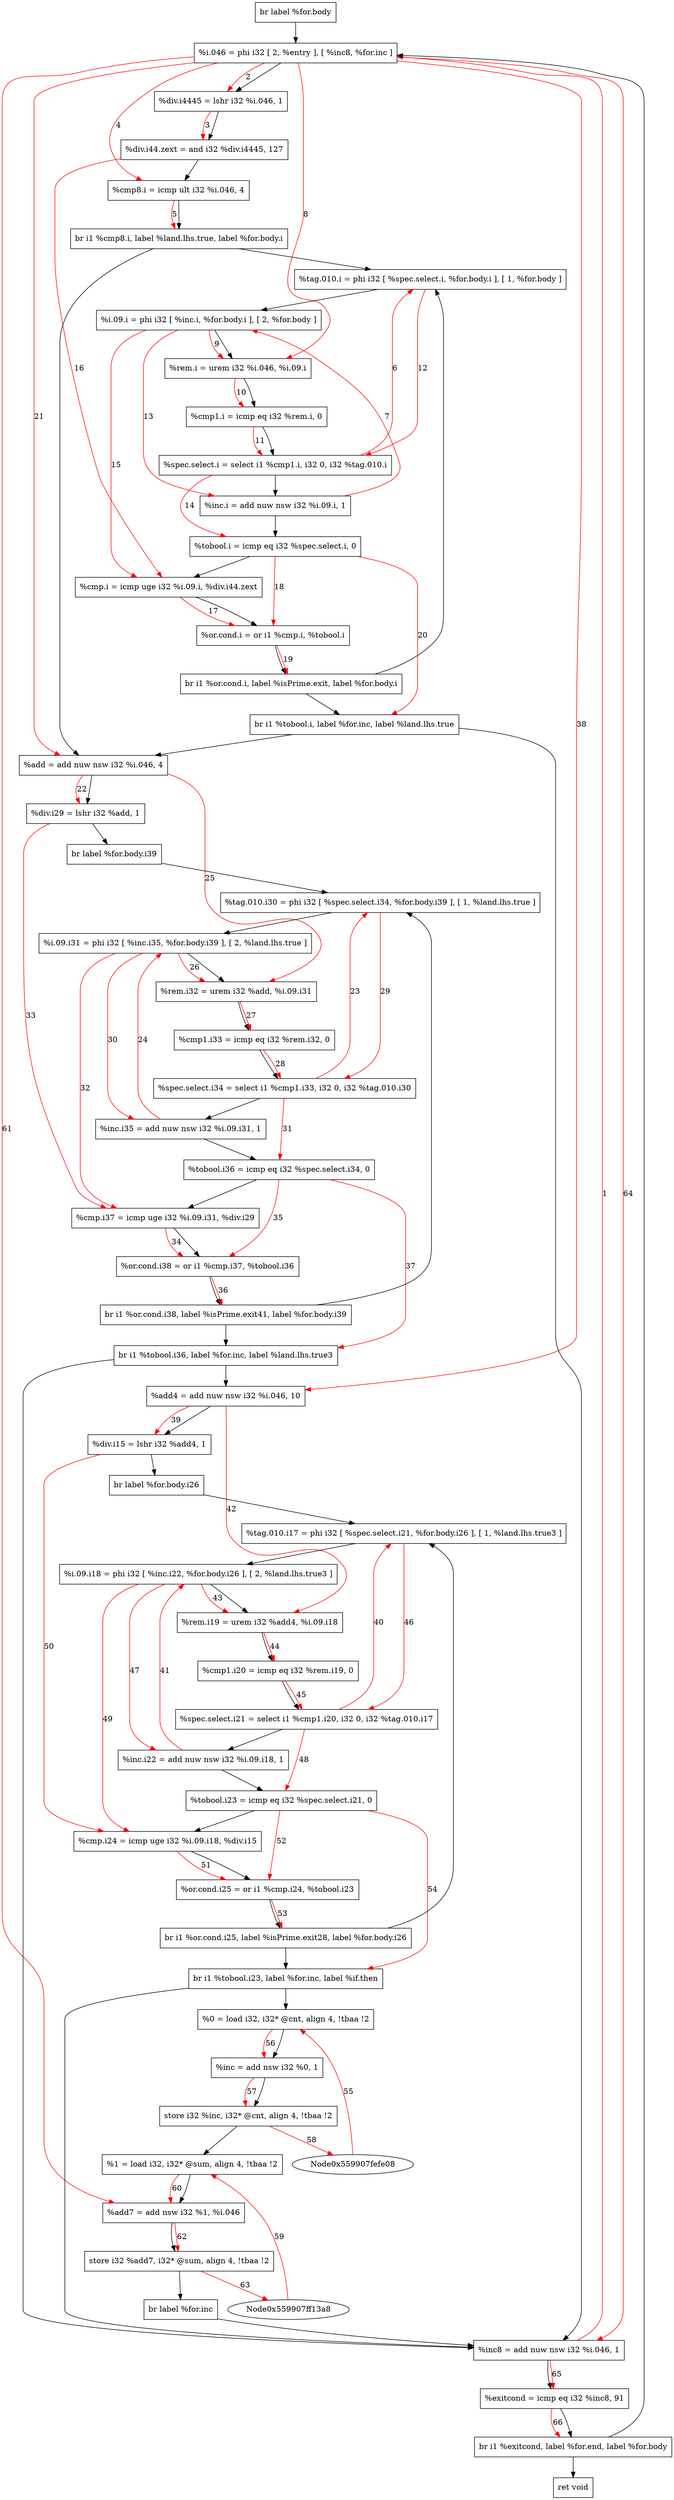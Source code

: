 digraph "CDFG for'func' function" {
	Node0x559907ff2348[shape=record, label="  br label %for.body"]
	Node0x559907ff2f58[shape=record, label="  %i.046 = phi i32 [ 2, %entry ], [ %inc8, %for.inc ]"]
	Node0x559907ff3040[shape=record, label="  %div.i4445 = lshr i32 %i.046, 1"]
	Node0x559907ff3110[shape=record, label="  %div.i44.zext = and i32 %div.i4445, 127"]
	Node0x559907ff31b0[shape=record, label="  %cmp8.i = icmp ult i32 %i.046, 4"]
	Node0x559907f85468[shape=record, label="  br i1 %cmp8.i, label %land.lhs.true, label %for.body.i"]
	Node0x559907ff3438[shape=record, label="  %tag.010.i = phi i32 [ %spec.select.i, %for.body.i ], [ 1, %for.body ]"]
	Node0x559907ff35b8[shape=record, label="  %i.09.i = phi i32 [ %inc.i, %for.body.i ], [ 2, %for.body ]"]
	Node0x559907ff36a0[shape=record, label="  %rem.i = urem i32 %i.046, %i.09.i"]
	Node0x559907ff3730[shape=record, label="  %cmp1.i = icmp eq i32 %rem.i, 0"]
	Node0x559907f85588[shape=record, label="  %spec.select.i = select i1 %cmp1.i, i32 0, i32 %tag.010.i"]
	Node0x559907ff3960[shape=record, label="  %inc.i = add nuw nsw i32 %i.09.i, 1"]
	Node0x559907ff39d0[shape=record, label="  %tobool.i = icmp eq i32 %spec.select.i, 0"]
	Node0x559907ff3a40[shape=record, label="  %cmp.i = icmp uge i32 %i.09.i, %div.i44.zext"]
	Node0x559907ff3ad0[shape=record, label="  %or.cond.i = or i1 %cmp.i, %tobool.i"]
	Node0x559907ff3bd8[shape=record, label="  br i1 %or.cond.i, label %isPrime.exit, label %for.body.i"]
	Node0x559907ff3c68[shape=record, label="  br i1 %tobool.i, label %for.inc, label %land.lhs.true"]
	Node0x559907ff3ce0[shape=record, label="  %add = add nuw nsw i32 %i.046, 4"]
	Node0x559907ff3d70[shape=record, label="  %div.i29 = lshr i32 %add, 1"]
	Node0x559907ff3568[shape=record, label="  br label %for.body.i39"]
	Node0x559907ff3eb8[shape=record, label="  %tag.010.i30 = phi i32 [ %spec.select.i34, %for.body.i39 ], [ 1, %land.lhs.true ]"]
	Node0x559907ff47e8[shape=record, label="  %i.09.i31 = phi i32 [ %inc.i35, %for.body.i39 ], [ 2, %land.lhs.true ]"]
	Node0x559907ff48e0[shape=record, label="  %rem.i32 = urem i32 %add, %i.09.i31"]
	Node0x559907ff4c90[shape=record, label="  %cmp1.i33 = icmp eq i32 %rem.i32, 0"]
	Node0x559907ff4d48[shape=record, label="  %spec.select.i34 = select i1 %cmp1.i33, i32 0, i32 %tag.010.i30"]
	Node0x559907ff4dc0[shape=record, label="  %inc.i35 = add nuw nsw i32 %i.09.i31, 1"]
	Node0x559907ff4e30[shape=record, label="  %tobool.i36 = icmp eq i32 %spec.select.i34, 0"]
	Node0x559907ff4ea0[shape=record, label="  %cmp.i37 = icmp uge i32 %i.09.i31, %div.i29"]
	Node0x559907ff4f30[shape=record, label="  %or.cond.i38 = or i1 %cmp.i37, %tobool.i36"]
	Node0x559907ff5038[shape=record, label="  br i1 %or.cond.i38, label %isPrime.exit41, label %for.body.i39"]
	Node0x559907ff5148[shape=record, label="  br i1 %tobool.i36, label %for.inc, label %land.lhs.true3"]
	Node0x559907ff51f0[shape=record, label="  %add4 = add nuw nsw i32 %i.046, 10"]
	Node0x559907ff5280[shape=record, label="  %div.i15 = lshr i32 %add4, 1"]
	Node0x559907ff32a8[shape=record, label="  br label %for.body.i26"]
	Node0x559907ff53c8[shape=record, label="  %tag.010.i17 = phi i32 [ %spec.select.i21, %for.body.i26 ], [ 1, %land.lhs.true3 ]"]
	Node0x559907ff5548[shape=record, label="  %i.09.i18 = phi i32 [ %inc.i22, %for.body.i26 ], [ 2, %land.lhs.true3 ]"]
	Node0x559907ff5640[shape=record, label="  %rem.i19 = urem i32 %add4, %i.09.i18"]
	Node0x559907ff56d0[shape=record, label="  %cmp1.i20 = icmp eq i32 %rem.i19, 0"]
	Node0x559907ff5788[shape=record, label="  %spec.select.i21 = select i1 %cmp1.i20, i32 0, i32 %tag.010.i17"]
	Node0x559907ff5800[shape=record, label="  %inc.i22 = add nuw nsw i32 %i.09.i18, 1"]
	Node0x559907ff5870[shape=record, label="  %tobool.i23 = icmp eq i32 %spec.select.i21, 0"]
	Node0x559907ff58e0[shape=record, label="  %cmp.i24 = icmp uge i32 %i.09.i18, %div.i15"]
	Node0x559907ff5970[shape=record, label="  %or.cond.i25 = or i1 %cmp.i24, %tobool.i23"]
	Node0x559907ff5a78[shape=record, label="  br i1 %or.cond.i25, label %isPrime.exit28, label %for.body.i26"]
	Node0x559907ff5b78[shape=record, label="  br i1 %tobool.i23, label %for.inc, label %if.then"]
	Node0x559907ff54f8[shape=record, label="  %0 = load i32, i32* @cnt, align 4, !tbaa !2"]
	Node0x559907ff6b50[shape=record, label="  %inc = add nsw i32 %0, 1"]
	Node0x559907ff6be0[shape=record, label="  store i32 %inc, i32* @cnt, align 4, !tbaa !2"]
	Node0x559907ff3388[shape=record, label="  %1 = load i32, i32* @sum, align 4, !tbaa !2"]
	Node0x559907ff7290[shape=record, label="  %add7 = add nsw i32 %1, %i.046"]
	Node0x559907ff7920[shape=record, label="  store i32 %add7, i32* @sum, align 4, !tbaa !2"]
	Node0x559907ff7988[shape=record, label="  br label %for.inc"]
	Node0x559907ff7a00[shape=record, label="  %inc8 = add nuw nsw i32 %i.046, 1"]
	Node0x559907ff7a70[shape=record, label="  %exitcond = icmp eq i32 %inc8, 91"]
	Node0x559907ff7b98[shape=record, label="  br i1 %exitcond, label %for.end, label %for.body"]
	Node0x559907ff7be0[shape=record, label="  ret void"]
	Node0x559907ff2348 -> Node0x559907ff2f58
	Node0x559907ff2f58 -> Node0x559907ff3040
	Node0x559907ff3040 -> Node0x559907ff3110
	Node0x559907ff3110 -> Node0x559907ff31b0
	Node0x559907ff31b0 -> Node0x559907f85468
	Node0x559907f85468 -> Node0x559907ff3ce0
	Node0x559907f85468 -> Node0x559907ff3438
	Node0x559907ff3438 -> Node0x559907ff35b8
	Node0x559907ff35b8 -> Node0x559907ff36a0
	Node0x559907ff36a0 -> Node0x559907ff3730
	Node0x559907ff3730 -> Node0x559907f85588
	Node0x559907f85588 -> Node0x559907ff3960
	Node0x559907ff3960 -> Node0x559907ff39d0
	Node0x559907ff39d0 -> Node0x559907ff3a40
	Node0x559907ff3a40 -> Node0x559907ff3ad0
	Node0x559907ff3ad0 -> Node0x559907ff3bd8
	Node0x559907ff3bd8 -> Node0x559907ff3c68
	Node0x559907ff3bd8 -> Node0x559907ff3438
	Node0x559907ff3c68 -> Node0x559907ff7a00
	Node0x559907ff3c68 -> Node0x559907ff3ce0
	Node0x559907ff3ce0 -> Node0x559907ff3d70
	Node0x559907ff3d70 -> Node0x559907ff3568
	Node0x559907ff3568 -> Node0x559907ff3eb8
	Node0x559907ff3eb8 -> Node0x559907ff47e8
	Node0x559907ff47e8 -> Node0x559907ff48e0
	Node0x559907ff48e0 -> Node0x559907ff4c90
	Node0x559907ff4c90 -> Node0x559907ff4d48
	Node0x559907ff4d48 -> Node0x559907ff4dc0
	Node0x559907ff4dc0 -> Node0x559907ff4e30
	Node0x559907ff4e30 -> Node0x559907ff4ea0
	Node0x559907ff4ea0 -> Node0x559907ff4f30
	Node0x559907ff4f30 -> Node0x559907ff5038
	Node0x559907ff5038 -> Node0x559907ff5148
	Node0x559907ff5038 -> Node0x559907ff3eb8
	Node0x559907ff5148 -> Node0x559907ff7a00
	Node0x559907ff5148 -> Node0x559907ff51f0
	Node0x559907ff51f0 -> Node0x559907ff5280
	Node0x559907ff5280 -> Node0x559907ff32a8
	Node0x559907ff32a8 -> Node0x559907ff53c8
	Node0x559907ff53c8 -> Node0x559907ff5548
	Node0x559907ff5548 -> Node0x559907ff5640
	Node0x559907ff5640 -> Node0x559907ff56d0
	Node0x559907ff56d0 -> Node0x559907ff5788
	Node0x559907ff5788 -> Node0x559907ff5800
	Node0x559907ff5800 -> Node0x559907ff5870
	Node0x559907ff5870 -> Node0x559907ff58e0
	Node0x559907ff58e0 -> Node0x559907ff5970
	Node0x559907ff5970 -> Node0x559907ff5a78
	Node0x559907ff5a78 -> Node0x559907ff5b78
	Node0x559907ff5a78 -> Node0x559907ff53c8
	Node0x559907ff5b78 -> Node0x559907ff7a00
	Node0x559907ff5b78 -> Node0x559907ff54f8
	Node0x559907ff54f8 -> Node0x559907ff6b50
	Node0x559907ff6b50 -> Node0x559907ff6be0
	Node0x559907ff6be0 -> Node0x559907ff3388
	Node0x559907ff3388 -> Node0x559907ff7290
	Node0x559907ff7290 -> Node0x559907ff7920
	Node0x559907ff7920 -> Node0x559907ff7988
	Node0x559907ff7988 -> Node0x559907ff7a00
	Node0x559907ff7a00 -> Node0x559907ff7a70
	Node0x559907ff7a70 -> Node0x559907ff7b98
	Node0x559907ff7b98 -> Node0x559907ff7be0
	Node0x559907ff7b98 -> Node0x559907ff2f58
edge [color=red]
	Node0x559907ff7a00 -> Node0x559907ff2f58[label="1"]
	Node0x559907ff2f58 -> Node0x559907ff3040[label="2"]
	Node0x559907ff3040 -> Node0x559907ff3110[label="3"]
	Node0x559907ff2f58 -> Node0x559907ff31b0[label="4"]
	Node0x559907ff31b0 -> Node0x559907f85468[label="5"]
	Node0x559907f85588 -> Node0x559907ff3438[label="6"]
	Node0x559907ff3960 -> Node0x559907ff35b8[label="7"]
	Node0x559907ff2f58 -> Node0x559907ff36a0[label="8"]
	Node0x559907ff35b8 -> Node0x559907ff36a0[label="9"]
	Node0x559907ff36a0 -> Node0x559907ff3730[label="10"]
	Node0x559907ff3730 -> Node0x559907f85588[label="11"]
	Node0x559907ff3438 -> Node0x559907f85588[label="12"]
	Node0x559907ff35b8 -> Node0x559907ff3960[label="13"]
	Node0x559907f85588 -> Node0x559907ff39d0[label="14"]
	Node0x559907ff35b8 -> Node0x559907ff3a40[label="15"]
	Node0x559907ff3110 -> Node0x559907ff3a40[label="16"]
	Node0x559907ff3a40 -> Node0x559907ff3ad0[label="17"]
	Node0x559907ff39d0 -> Node0x559907ff3ad0[label="18"]
	Node0x559907ff3ad0 -> Node0x559907ff3bd8[label="19"]
	Node0x559907ff39d0 -> Node0x559907ff3c68[label="20"]
	Node0x559907ff2f58 -> Node0x559907ff3ce0[label="21"]
	Node0x559907ff3ce0 -> Node0x559907ff3d70[label="22"]
	Node0x559907ff4d48 -> Node0x559907ff3eb8[label="23"]
	Node0x559907ff4dc0 -> Node0x559907ff47e8[label="24"]
	Node0x559907ff3ce0 -> Node0x559907ff48e0[label="25"]
	Node0x559907ff47e8 -> Node0x559907ff48e0[label="26"]
	Node0x559907ff48e0 -> Node0x559907ff4c90[label="27"]
	Node0x559907ff4c90 -> Node0x559907ff4d48[label="28"]
	Node0x559907ff3eb8 -> Node0x559907ff4d48[label="29"]
	Node0x559907ff47e8 -> Node0x559907ff4dc0[label="30"]
	Node0x559907ff4d48 -> Node0x559907ff4e30[label="31"]
	Node0x559907ff47e8 -> Node0x559907ff4ea0[label="32"]
	Node0x559907ff3d70 -> Node0x559907ff4ea0[label="33"]
	Node0x559907ff4ea0 -> Node0x559907ff4f30[label="34"]
	Node0x559907ff4e30 -> Node0x559907ff4f30[label="35"]
	Node0x559907ff4f30 -> Node0x559907ff5038[label="36"]
	Node0x559907ff4e30 -> Node0x559907ff5148[label="37"]
	Node0x559907ff2f58 -> Node0x559907ff51f0[label="38"]
	Node0x559907ff51f0 -> Node0x559907ff5280[label="39"]
	Node0x559907ff5788 -> Node0x559907ff53c8[label="40"]
	Node0x559907ff5800 -> Node0x559907ff5548[label="41"]
	Node0x559907ff51f0 -> Node0x559907ff5640[label="42"]
	Node0x559907ff5548 -> Node0x559907ff5640[label="43"]
	Node0x559907ff5640 -> Node0x559907ff56d0[label="44"]
	Node0x559907ff56d0 -> Node0x559907ff5788[label="45"]
	Node0x559907ff53c8 -> Node0x559907ff5788[label="46"]
	Node0x559907ff5548 -> Node0x559907ff5800[label="47"]
	Node0x559907ff5788 -> Node0x559907ff5870[label="48"]
	Node0x559907ff5548 -> Node0x559907ff58e0[label="49"]
	Node0x559907ff5280 -> Node0x559907ff58e0[label="50"]
	Node0x559907ff58e0 -> Node0x559907ff5970[label="51"]
	Node0x559907ff5870 -> Node0x559907ff5970[label="52"]
	Node0x559907ff5970 -> Node0x559907ff5a78[label="53"]
	Node0x559907ff5870 -> Node0x559907ff5b78[label="54"]
	Node0x559907fefe08 -> Node0x559907ff54f8[label="55"]
	Node0x559907ff54f8 -> Node0x559907ff6b50[label="56"]
	Node0x559907ff6b50 -> Node0x559907ff6be0[label="57"]
	Node0x559907ff6be0 -> Node0x559907fefe08[label="58"]
	Node0x559907ff13a8 -> Node0x559907ff3388[label="59"]
	Node0x559907ff3388 -> Node0x559907ff7290[label="60"]
	Node0x559907ff2f58 -> Node0x559907ff7290[label="61"]
	Node0x559907ff7290 -> Node0x559907ff7920[label="62"]
	Node0x559907ff7920 -> Node0x559907ff13a8[label="63"]
	Node0x559907ff2f58 -> Node0x559907ff7a00[label="64"]
	Node0x559907ff7a00 -> Node0x559907ff7a70[label="65"]
	Node0x559907ff7a70 -> Node0x559907ff7b98[label="66"]
}
